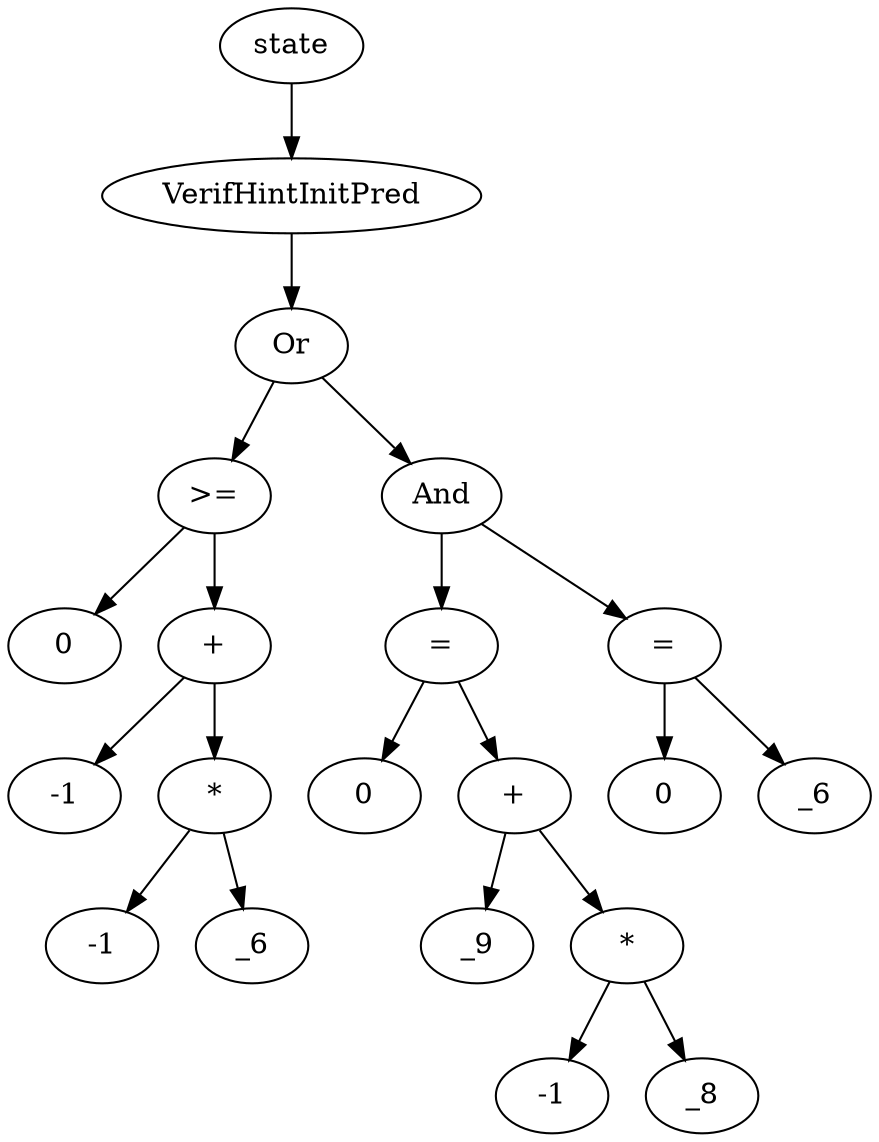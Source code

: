 digraph dag {
0 [label="state"];
1 [label="VerifHintInitPred"];
2 [label="Or"];
3 [label=">="];
4 [label="0"];
5 [label="+"];
6 [label="-1"];
7 [label="*"];
8 [label="-1"];
9 [label="_6"];
10 [label="And"];
11 [label="="];
12 [label="0"];
13 [label="+"];
14 [label="_9"];
15 [label="*"];
16 [label="-1"];
17 [label="_8"];
18 [label="="];
19 [label="0"];
20 [label="_6"];
"0" -> "1"[label=""]
"1" -> "2"[label=""]
"2" -> "3"[label=""]
"2" -> "10"[label=""]
"3" -> "5"[label=""]
"3" -> "4"[label=""]
"5" -> "7"[label=""]
"5" -> "6"[label=""]
"7" -> "9"[label=""]
"7" -> "8"[label=""]
"10" -> "11"[label=""]
"10" -> "18"[label=""]
"11" -> "13"[label=""]
"11" -> "12"[label=""]
"13" -> "15"[label=""]
"13" -> "14"[label=""]
"15" -> "17"[label=""]
"15" -> "16"[label=""]
"18" -> "20"[label=""]
"18" -> "19"[label=""]
}
